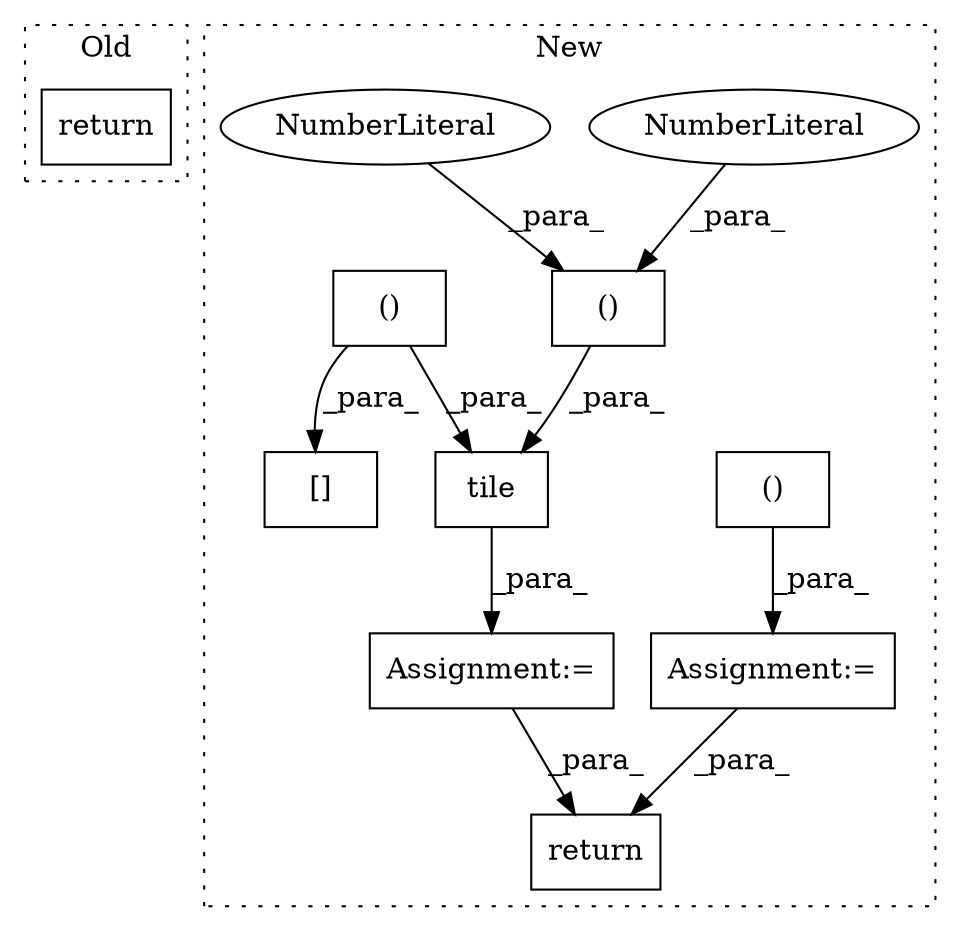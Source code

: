 digraph G {
subgraph cluster0 {
1 [label="return" a="41" s="854" l="7" shape="box"];
label = "Old";
style="dotted";
}
subgraph cluster1 {
2 [label="tile" a="32" s="1059,1104" l="5,2" shape="box"];
3 [label="return" a="41" s="1259" l="7" shape="box"];
4 [label="()" a="106" s="1075" l="29" shape="box"];
5 [label="NumberLiteral" a="34" s="1103" l="1" shape="ellipse"];
6 [label="()" a="106" s="1170" l="75" shape="box"];
7 [label="Assignment:=" a="7" s="1052" l="1" shape="box"];
8 [label="NumberLiteral" a="34" s="1075" l="1" shape="ellipse"];
9 [label="Assignment:=" a="7" s="1158" l="1" shape="box"];
10 [label="()" a="106" s="968" l="71" shape="box"];
11 [label="[]" a="2" s="957,1039" l="11,2" shape="box"];
label = "New";
style="dotted";
}
2 -> 7 [label="_para_"];
4 -> 2 [label="_para_"];
5 -> 4 [label="_para_"];
6 -> 9 [label="_para_"];
7 -> 3 [label="_para_"];
8 -> 4 [label="_para_"];
9 -> 3 [label="_para_"];
10 -> 2 [label="_para_"];
10 -> 11 [label="_para_"];
}